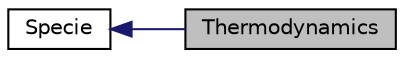 digraph "Thermodynamics"
{
  bgcolor="transparent";
  edge [fontname="Helvetica",fontsize="10",labelfontname="Helvetica",labelfontsize="10"];
  node [fontname="Helvetica",fontsize="10",shape=record];
  rankdir=LR;
  Node0 [label="Thermodynamics",height=0.2,width=0.4,color="black", fillcolor="grey75", style="filled" fontcolor="black"];
  Node1 [label="Specie",height=0.2,width=0.4,color="black",URL="$group__grpSpecie.html"];
  Node1->Node0 [shape=plaintext, color="midnightblue", dir="back", style="solid"];
}
